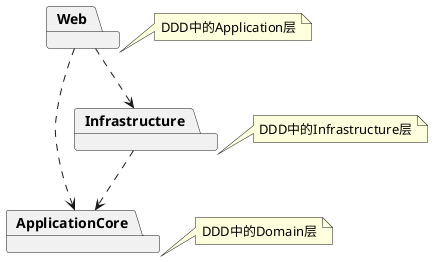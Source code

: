 @startuml DDD.NET.ArchitectureLayerView
package Web
note right: DDD中的Application层
package ApplicationCore
note right: DDD中的Domain层
package Infrastructure
note right: DDD中的Infrastructure层
Web ..> ApplicationCore
Infrastructure ..> ApplicationCore
Web ..> Infrastructure
@enduml

@startuml DDD.NET.DomainLayerClassView
class Order{
    + <<property>> string BuyerId {get; private set}
    + <<property>> DateTimeOffset OrderDate {get; private set}
    + <<property>> Address ShipToAddress {get; private set}
    - List<OrderItem> _orderItem
    + IReadOnlyCollection<OrderItem> OrderItems
    - Order()
    + Order(string buyerId, Address shipToAddress, List<OrderItem> items)
    + decimal Total()
}

() IAggrigateRoot
IAggrigateRoot -- Order

class OrderItem{
    + <<property>> CatalogItemOrdered ItemOrdered {get; private set}
    + <<property>> decimal UnitPrice {get; private set}
    + <<property>> int Units {get; private set}
    - OrderItem()
    + OrderItem(CatalogItemOrdered items, decimal unitPrice, int units)
}
Order *--> OrderItem

abstract BaseEntity{
    + <<property>> int Id 
}
BaseEntity <|-- Order
BaseEntity <|-- OrderItem

class Address{
    + readonly string Street
    + readonly string City
    + readonly string State
    + readonly string Country
    + readonly string ZipCode
    - Address()
    + Address(string street, string city, string state, string country, string zipCode)
}
Order --> Address
OrderItem --> CatalogItemOrdered
class CatalogItemOrdered{
    + readonly int CatalogItemId
    + readonly string ProductName
    + readonly string PictureUri
    - CatalogItemOrdered()
    + CatalogItemOrdered(int itemId, string productName, string pictureUri)
}

interface IOrderRepository{
    + Task<Order> GetByIdWithItemsAsync(int id)
}
IOrderRepository --> Order
@enduml

@startuml DDD.NET.InfrastructureClassView
interface IAsyncRepository <T>{
    + Task<T> GetByIdAsync(int id, CancellationToken token = default)
}
interface IOrderRepository{
    + Task<Order> GetByIdWithItemsAsync(int id)
}
class EfRepository<T>{
    # DbContext _dbContext
    + EfRepository(DbContext dbContext)
}
class OrderRepository{
    + OrderRepository(DbContext dbContext)
    + Task<T> GetByIdAsync(int id)
}
IOrderRepository --|> IAsyncRepository : IAsyncRepository<Order>
OrderRepository --|> EfRepository: EfRepository<Order>
EfRepository ..|> IAsyncRepository
OrderRepository ..|> IOrderRepository
@enduml

@startuml DDD.Java.JpaInfrastrutureClassView
class AggregateRoot{
    + string field
    + ValueObject vo
    + bussinessOp1()
    + bussinessOp2()
}
class ValueObject{
    string field1
    string field2
}
class AggregateEntity <<EJBEntity>> {
    + Long id
    + string field
    + ValueObject vo
}
note top of AggregateEntity : @Entity
note left of AggregateEntity::id
    @Id
    @GeneratedValue
end note
interface AggregateRepository{
    + AggregateRoot retrieve()
    + save(AggregateRoot ar)
}
class AggregateJpaRepository{
    + AggregateRoot findByField(string field)
    + AggregateRoot retrieve()
    + save(AggregateRoot ar)
}
note right of AggregateJpaRepository
@Component
@Transactional(propagation = Propagation.REQUIRES_NEW)
end note
interface AggregateDAO{
    + AggregateRoot findByField(string field)
}
annotation Aggregate
() JpaRepository
AggregateDAO -- JpaRepository : JpaRepository<AggregateEntity, Long>
AggregateRoot -->ValueObject
AggregateRoot ..|>Aggregate
AggregateRepository -->AggregateRoot
AggregateJpaRepository --|>AggregateRepository
AggregateJpaRepository -->AggregateDAO
AggregateJpaRepository -->AggregateEntity

note "fields重复代码，需要手工同步" as N1
N1 ... AggregateRoot
N1 ... AggregateEntity
@enduml